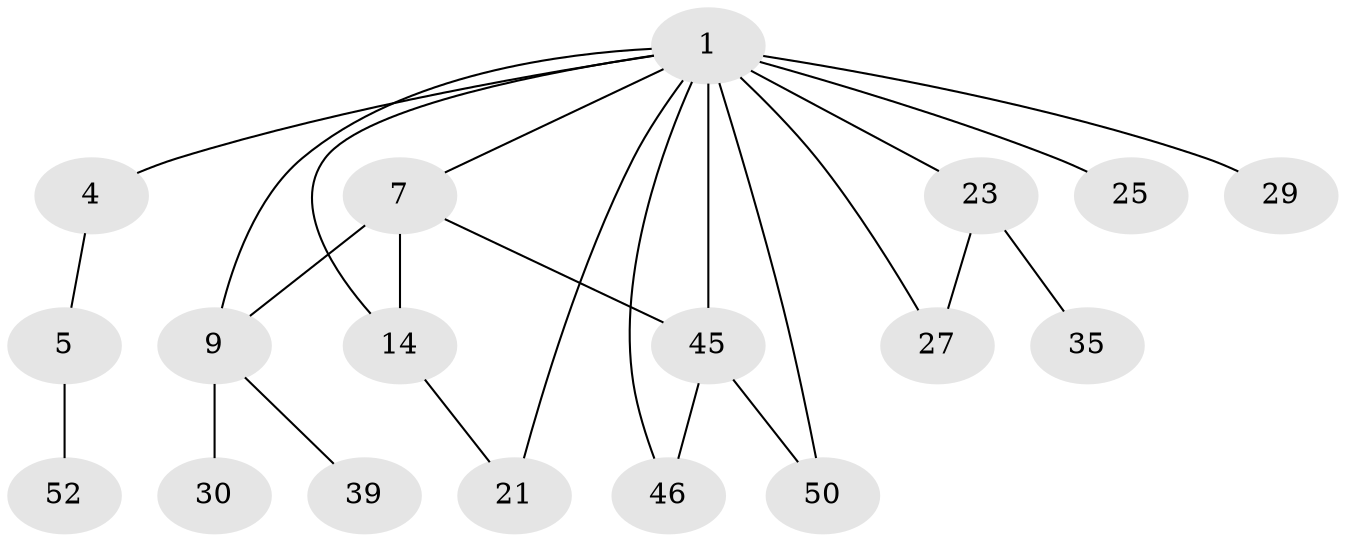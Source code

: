 // original degree distribution, {5: 0.08196721311475409, 7: 0.01639344262295082, 6: 0.01639344262295082, 3: 0.2459016393442623, 2: 0.3114754098360656, 4: 0.08196721311475409, 1: 0.2459016393442623}
// Generated by graph-tools (version 1.1) at 2025/17/03/04/25 18:17:02]
// undirected, 18 vertices, 24 edges
graph export_dot {
graph [start="1"]
  node [color=gray90,style=filled];
  1 [super="+10+13+2+3"];
  4;
  5 [super="+16"];
  7 [super="+17"];
  9 [super="+11+18"];
  14 [super="+33"];
  21;
  23 [super="+38+32+61"];
  25 [super="+48"];
  27 [super="+37"];
  29 [super="+41"];
  30 [super="+42"];
  35;
  39 [super="+53"];
  45 [super="+47"];
  46;
  50 [super="+55"];
  52;
  1 -- 4 [weight=2];
  1 -- 23 [weight=3];
  1 -- 27;
  1 -- 14;
  1 -- 50 [weight=2];
  1 -- 7;
  1 -- 45 [weight=3];
  1 -- 46;
  1 -- 21 [weight=2];
  1 -- 25 [weight=2];
  1 -- 29 [weight=2];
  1 -- 9;
  4 -- 5;
  5 -- 52;
  7 -- 14;
  7 -- 45;
  7 -- 9;
  9 -- 39;
  9 -- 30 [weight=2];
  14 -- 21;
  23 -- 35;
  23 -- 27;
  45 -- 50;
  45 -- 46;
}
